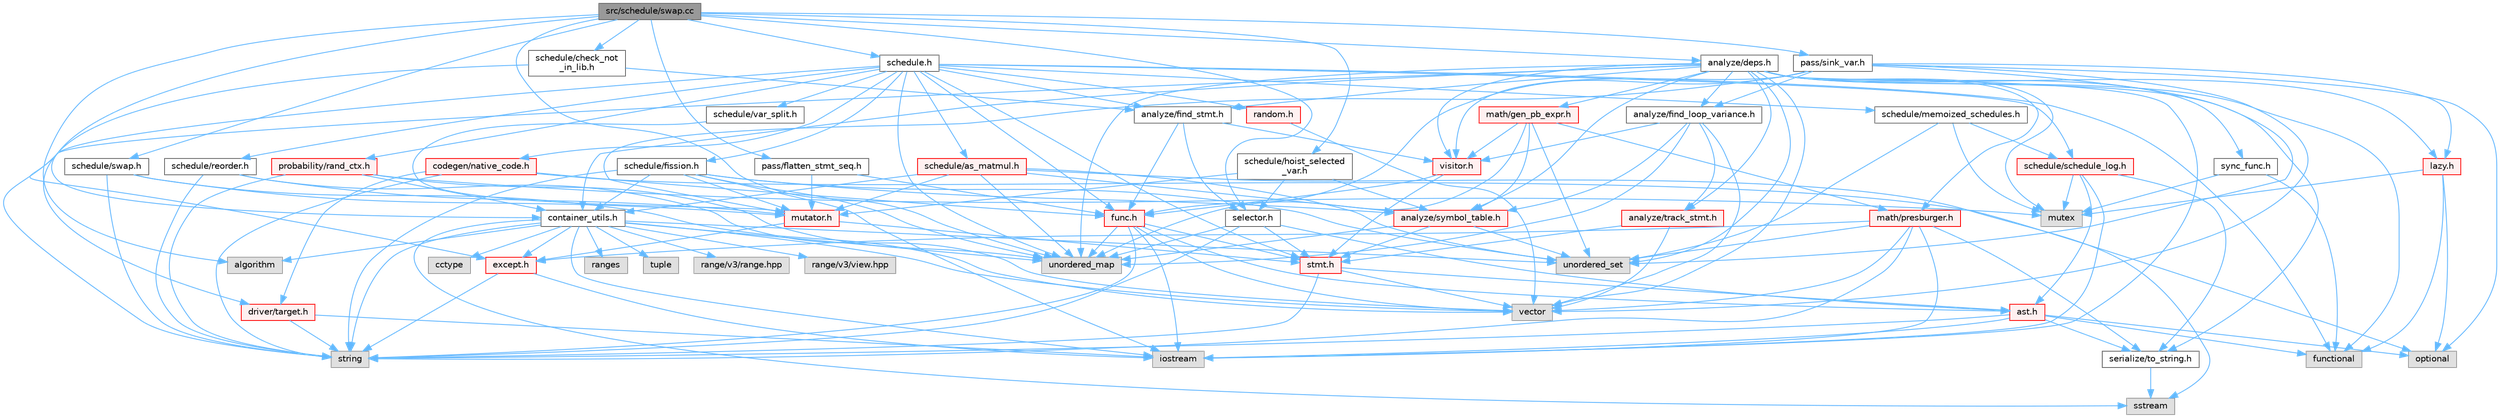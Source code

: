 digraph "src/schedule/swap.cc"
{
 // LATEX_PDF_SIZE
  bgcolor="transparent";
  edge [fontname=Helvetica,fontsize=10,labelfontname=Helvetica,labelfontsize=10];
  node [fontname=Helvetica,fontsize=10,shape=box,height=0.2,width=0.4];
  Node1 [label="src/schedule/swap.cc",height=0.2,width=0.4,color="gray40", fillcolor="grey60", style="filled", fontcolor="black",tooltip=" "];
  Node1 -> Node2 [color="steelblue1",style="solid"];
  Node2 [label="algorithm",height=0.2,width=0.4,color="grey60", fillcolor="#E0E0E0", style="filled",tooltip=" "];
  Node1 -> Node3 [color="steelblue1",style="solid"];
  Node3 [label="unordered_map",height=0.2,width=0.4,color="grey60", fillcolor="#E0E0E0", style="filled",tooltip=" "];
  Node1 -> Node4 [color="steelblue1",style="solid"];
  Node4 [label="analyze/deps.h",height=0.2,width=0.4,color="grey40", fillcolor="white", style="filled",URL="$deps_8h.html",tooltip=" "];
  Node4 -> Node5 [color="steelblue1",style="solid"];
  Node5 [label="functional",height=0.2,width=0.4,color="grey60", fillcolor="#E0E0E0", style="filled",tooltip=" "];
  Node4 -> Node6 [color="steelblue1",style="solid"];
  Node6 [label="iostream",height=0.2,width=0.4,color="grey60", fillcolor="#E0E0E0", style="filled",tooltip=" "];
  Node4 -> Node7 [color="steelblue1",style="solid"];
  Node7 [label="mutex",height=0.2,width=0.4,color="grey60", fillcolor="#E0E0E0", style="filled",tooltip=" "];
  Node4 -> Node8 [color="steelblue1",style="solid"];
  Node8 [label="string",height=0.2,width=0.4,color="grey60", fillcolor="#E0E0E0", style="filled",tooltip=" "];
  Node4 -> Node3 [color="steelblue1",style="solid"];
  Node4 -> Node9 [color="steelblue1",style="solid"];
  Node9 [label="unordered_set",height=0.2,width=0.4,color="grey60", fillcolor="#E0E0E0", style="filled",tooltip=" "];
  Node4 -> Node10 [color="steelblue1",style="solid"];
  Node10 [label="vector",height=0.2,width=0.4,color="grey60", fillcolor="#E0E0E0", style="filled",tooltip=" "];
  Node4 -> Node11 [color="steelblue1",style="solid"];
  Node11 [label="analyze/find_loop_variance.h",height=0.2,width=0.4,color="grey40", fillcolor="white", style="filled",URL="$find__loop__variance_8h.html",tooltip=" "];
  Node11 -> Node3 [color="steelblue1",style="solid"];
  Node11 -> Node10 [color="steelblue1",style="solid"];
  Node11 -> Node12 [color="steelblue1",style="solid"];
  Node12 [label="analyze/symbol_table.h",height=0.2,width=0.4,color="red", fillcolor="#FFF0F0", style="filled",URL="$symbol__table_8h.html",tooltip=" "];
  Node12 -> Node3 [color="steelblue1",style="solid"];
  Node12 -> Node9 [color="steelblue1",style="solid"];
  Node12 -> Node16 [color="steelblue1",style="solid"];
  Node16 [label="stmt.h",height=0.2,width=0.4,color="red", fillcolor="#FFF0F0", style="filled",URL="$stmt_8h.html",tooltip=" "];
  Node16 -> Node8 [color="steelblue1",style="solid"];
  Node16 -> Node10 [color="steelblue1",style="solid"];
  Node16 -> Node17 [color="steelblue1",style="solid"];
  Node17 [label="ast.h",height=0.2,width=0.4,color="red", fillcolor="#FFF0F0", style="filled",URL="$ast_8h.html",tooltip=" "];
  Node17 -> Node5 [color="steelblue1",style="solid"];
  Node17 -> Node6 [color="steelblue1",style="solid"];
  Node17 -> Node19 [color="steelblue1",style="solid"];
  Node19 [label="optional",height=0.2,width=0.4,color="grey60", fillcolor="#E0E0E0", style="filled",tooltip=" "];
  Node17 -> Node8 [color="steelblue1",style="solid"];
  Node17 -> Node32 [color="steelblue1",style="solid"];
  Node32 [label="serialize/to_string.h",height=0.2,width=0.4,color="grey40", fillcolor="white", style="filled",URL="$to__string_8h.html",tooltip=" "];
  Node32 -> Node33 [color="steelblue1",style="solid"];
  Node33 [label="sstream",height=0.2,width=0.4,color="grey60", fillcolor="#E0E0E0", style="filled",tooltip=" "];
  Node11 -> Node52 [color="steelblue1",style="solid"];
  Node52 [label="analyze/track_stmt.h",height=0.2,width=0.4,color="red", fillcolor="#FFF0F0", style="filled",URL="$track__stmt_8h.html",tooltip=" "];
  Node52 -> Node10 [color="steelblue1",style="solid"];
  Node52 -> Node16 [color="steelblue1",style="solid"];
  Node11 -> Node53 [color="steelblue1",style="solid"];
  Node53 [label="visitor.h",height=0.2,width=0.4,color="red", fillcolor="#FFF0F0", style="filled",URL="$visitor_8h.html",tooltip=" "];
  Node53 -> Node57 [color="steelblue1",style="solid"];
  Node57 [label="func.h",height=0.2,width=0.4,color="red", fillcolor="#FFF0F0", style="filled",URL="$func_8h.html",tooltip=" "];
  Node57 -> Node6 [color="steelblue1",style="solid"];
  Node57 -> Node8 [color="steelblue1",style="solid"];
  Node57 -> Node3 [color="steelblue1",style="solid"];
  Node57 -> Node10 [color="steelblue1",style="solid"];
  Node57 -> Node17 [color="steelblue1",style="solid"];
  Node57 -> Node16 [color="steelblue1",style="solid"];
  Node53 -> Node16 [color="steelblue1",style="solid"];
  Node4 -> Node63 [color="steelblue1",style="solid"];
  Node63 [label="analyze/find_stmt.h",height=0.2,width=0.4,color="grey40", fillcolor="white", style="filled",URL="$find__stmt_8h.html",tooltip=" "];
  Node63 -> Node57 [color="steelblue1",style="solid"];
  Node63 -> Node64 [color="steelblue1",style="solid"];
  Node64 [label="selector.h",height=0.2,width=0.4,color="grey40", fillcolor="white", style="filled",URL="$selector_8h.html",tooltip=" "];
  Node64 -> Node8 [color="steelblue1",style="solid"];
  Node64 -> Node3 [color="steelblue1",style="solid"];
  Node64 -> Node17 [color="steelblue1",style="solid"];
  Node64 -> Node16 [color="steelblue1",style="solid"];
  Node63 -> Node53 [color="steelblue1",style="solid"];
  Node4 -> Node12 [color="steelblue1",style="solid"];
  Node4 -> Node52 [color="steelblue1",style="solid"];
  Node4 -> Node37 [color="steelblue1",style="solid"];
  Node37 [label="container_utils.h",height=0.2,width=0.4,color="grey40", fillcolor="white", style="filled",URL="$container__utils_8h.html",tooltip=" "];
  Node37 -> Node2 [color="steelblue1",style="solid"];
  Node37 -> Node38 [color="steelblue1",style="solid"];
  Node38 [label="cctype",height=0.2,width=0.4,color="grey60", fillcolor="#E0E0E0", style="filled",tooltip=" "];
  Node37 -> Node6 [color="steelblue1",style="solid"];
  Node37 -> Node39 [color="steelblue1",style="solid"];
  Node39 [label="ranges",height=0.2,width=0.4,color="grey60", fillcolor="#E0E0E0", style="filled",tooltip=" "];
  Node37 -> Node33 [color="steelblue1",style="solid"];
  Node37 -> Node8 [color="steelblue1",style="solid"];
  Node37 -> Node40 [color="steelblue1",style="solid"];
  Node40 [label="tuple",height=0.2,width=0.4,color="grey60", fillcolor="#E0E0E0", style="filled",tooltip=" "];
  Node37 -> Node3 [color="steelblue1",style="solid"];
  Node37 -> Node9 [color="steelblue1",style="solid"];
  Node37 -> Node10 [color="steelblue1",style="solid"];
  Node37 -> Node41 [color="steelblue1",style="solid"];
  Node41 [label="range/v3/range.hpp",height=0.2,width=0.4,color="grey60", fillcolor="#E0E0E0", style="filled",tooltip=" "];
  Node37 -> Node42 [color="steelblue1",style="solid"];
  Node42 [label="range/v3/view.hpp",height=0.2,width=0.4,color="grey60", fillcolor="#E0E0E0", style="filled",tooltip=" "];
  Node37 -> Node30 [color="steelblue1",style="solid"];
  Node30 [label="except.h",height=0.2,width=0.4,color="red", fillcolor="#FFF0F0", style="filled",URL="$except_8h.html",tooltip=" "];
  Node30 -> Node6 [color="steelblue1",style="solid"];
  Node30 -> Node8 [color="steelblue1",style="solid"];
  Node4 -> Node65 [color="steelblue1",style="solid"];
  Node65 [label="lazy.h",height=0.2,width=0.4,color="red", fillcolor="#FFF0F0", style="filled",URL="$lazy_8h.html",tooltip=" "];
  Node65 -> Node5 [color="steelblue1",style="solid"];
  Node65 -> Node7 [color="steelblue1",style="solid"];
  Node65 -> Node19 [color="steelblue1",style="solid"];
  Node4 -> Node66 [color="steelblue1",style="solid"];
  Node66 [label="math/gen_pb_expr.h",height=0.2,width=0.4,color="red", fillcolor="#FFF0F0", style="filled",URL="$gen__pb__expr_8h.html",tooltip=" "];
  Node66 -> Node3 [color="steelblue1",style="solid"];
  Node66 -> Node9 [color="steelblue1",style="solid"];
  Node66 -> Node12 [color="steelblue1",style="solid"];
  Node66 -> Node68 [color="steelblue1",style="solid"];
  Node68 [label="math/presburger.h",height=0.2,width=0.4,color="red", fillcolor="#FFF0F0", style="filled",URL="$presburger_8h.html",tooltip=" "];
  Node68 -> Node6 [color="steelblue1",style="solid"];
  Node68 -> Node8 [color="steelblue1",style="solid"];
  Node68 -> Node9 [color="steelblue1",style="solid"];
  Node68 -> Node10 [color="steelblue1",style="solid"];
  Node68 -> Node30 [color="steelblue1",style="solid"];
  Node68 -> Node32 [color="steelblue1",style="solid"];
  Node66 -> Node53 [color="steelblue1",style="solid"];
  Node4 -> Node68 [color="steelblue1",style="solid"];
  Node4 -> Node32 [color="steelblue1",style="solid"];
  Node4 -> Node81 [color="steelblue1",style="solid"];
  Node81 [label="sync_func.h",height=0.2,width=0.4,color="grey40", fillcolor="white", style="filled",URL="$sync__func_8h.html",tooltip=" "];
  Node81 -> Node5 [color="steelblue1",style="solid"];
  Node81 -> Node7 [color="steelblue1",style="solid"];
  Node4 -> Node53 [color="steelblue1",style="solid"];
  Node1 -> Node37 [color="steelblue1",style="solid"];
  Node1 -> Node82 [color="steelblue1",style="solid"];
  Node82 [label="pass/flatten_stmt_seq.h",height=0.2,width=0.4,color="grey40", fillcolor="white", style="filled",URL="$flatten__stmt__seq_8h.html",tooltip=" "];
  Node82 -> Node57 [color="steelblue1",style="solid"];
  Node82 -> Node83 [color="steelblue1",style="solid"];
  Node83 [label="mutator.h",height=0.2,width=0.4,color="red", fillcolor="#FFF0F0", style="filled",URL="$mutator_8h.html",tooltip=" "];
  Node83 -> Node30 [color="steelblue1",style="solid"];
  Node83 -> Node16 [color="steelblue1",style="solid"];
  Node1 -> Node84 [color="steelblue1",style="solid"];
  Node84 [label="pass/sink_var.h",height=0.2,width=0.4,color="grey40", fillcolor="white", style="filled",URL="$sink__var_8h.html",tooltip=" "];
  Node84 -> Node19 [color="steelblue1",style="solid"];
  Node84 -> Node9 [color="steelblue1",style="solid"];
  Node84 -> Node10 [color="steelblue1",style="solid"];
  Node84 -> Node11 [color="steelblue1",style="solid"];
  Node84 -> Node57 [color="steelblue1",style="solid"];
  Node84 -> Node65 [color="steelblue1",style="solid"];
  Node84 -> Node83 [color="steelblue1",style="solid"];
  Node84 -> Node53 [color="steelblue1",style="solid"];
  Node1 -> Node85 [color="steelblue1",style="solid"];
  Node85 [label="schedule.h",height=0.2,width=0.4,color="grey40", fillcolor="white", style="filled",URL="$schedule_8h.html",tooltip=" "];
  Node85 -> Node5 [color="steelblue1",style="solid"];
  Node85 -> Node3 [color="steelblue1",style="solid"];
  Node85 -> Node63 [color="steelblue1",style="solid"];
  Node85 -> Node86 [color="steelblue1",style="solid"];
  Node86 [label="codegen/native_code.h",height=0.2,width=0.4,color="red", fillcolor="#FFF0F0", style="filled",URL="$native__code_8h.html",tooltip=" "];
  Node86 -> Node19 [color="steelblue1",style="solid"];
  Node86 -> Node8 [color="steelblue1",style="solid"];
  Node86 -> Node61 [color="steelblue1",style="solid"];
  Node61 [label="driver/target.h",height=0.2,width=0.4,color="red", fillcolor="#FFF0F0", style="filled",URL="$target_8h.html",tooltip=" "];
  Node61 -> Node6 [color="steelblue1",style="solid"];
  Node61 -> Node8 [color="steelblue1",style="solid"];
  Node86 -> Node57 [color="steelblue1",style="solid"];
  Node85 -> Node61 [color="steelblue1",style="solid"];
  Node85 -> Node57 [color="steelblue1",style="solid"];
  Node85 -> Node87 [color="steelblue1",style="solid"];
  Node87 [label="probability/rand_ctx.h",height=0.2,width=0.4,color="red", fillcolor="#FFF0F0", style="filled",URL="$rand__ctx_8h.html",tooltip=" "];
  Node87 -> Node7 [color="steelblue1",style="solid"];
  Node87 -> Node8 [color="steelblue1",style="solid"];
  Node87 -> Node3 [color="steelblue1",style="solid"];
  Node87 -> Node37 [color="steelblue1",style="solid"];
  Node85 -> Node96 [color="steelblue1",style="solid"];
  Node96 [label="random.h",height=0.2,width=0.4,color="red", fillcolor="#FFF0F0", style="filled",URL="$random_8h.html",tooltip=" "];
  Node96 -> Node10 [color="steelblue1",style="solid"];
  Node85 -> Node97 [color="steelblue1",style="solid"];
  Node97 [label="schedule/as_matmul.h",height=0.2,width=0.4,color="red", fillcolor="#FFF0F0", style="filled",URL="$as__matmul_8h.html",tooltip=" "];
  Node97 -> Node33 [color="steelblue1",style="solid"];
  Node97 -> Node3 [color="steelblue1",style="solid"];
  Node97 -> Node9 [color="steelblue1",style="solid"];
  Node97 -> Node12 [color="steelblue1",style="solid"];
  Node97 -> Node37 [color="steelblue1",style="solid"];
  Node97 -> Node83 [color="steelblue1",style="solid"];
  Node85 -> Node102 [color="steelblue1",style="solid"];
  Node102 [label="schedule/fission.h",height=0.2,width=0.4,color="grey40", fillcolor="white", style="filled",URL="$fission_8h.html",tooltip=" "];
  Node102 -> Node6 [color="steelblue1",style="solid"];
  Node102 -> Node8 [color="steelblue1",style="solid"];
  Node102 -> Node3 [color="steelblue1",style="solid"];
  Node102 -> Node9 [color="steelblue1",style="solid"];
  Node102 -> Node12 [color="steelblue1",style="solid"];
  Node102 -> Node37 [color="steelblue1",style="solid"];
  Node102 -> Node83 [color="steelblue1",style="solid"];
  Node85 -> Node103 [color="steelblue1",style="solid"];
  Node103 [label="schedule/memoized_schedules.h",height=0.2,width=0.4,color="grey40", fillcolor="white", style="filled",URL="$memoized__schedules_8h.html",tooltip=" "];
  Node103 -> Node7 [color="steelblue1",style="solid"];
  Node103 -> Node9 [color="steelblue1",style="solid"];
  Node103 -> Node104 [color="steelblue1",style="solid"];
  Node104 [label="schedule/schedule_log.h",height=0.2,width=0.4,color="red", fillcolor="#FFF0F0", style="filled",URL="$schedule__log_8h.html",tooltip=" "];
  Node104 -> Node6 [color="steelblue1",style="solid"];
  Node104 -> Node7 [color="steelblue1",style="solid"];
  Node104 -> Node17 [color="steelblue1",style="solid"];
  Node104 -> Node32 [color="steelblue1",style="solid"];
  Node85 -> Node106 [color="steelblue1",style="solid"];
  Node106 [label="schedule/reorder.h",height=0.2,width=0.4,color="grey40", fillcolor="white", style="filled",URL="$reorder_8h.html",tooltip=" "];
  Node106 -> Node8 [color="steelblue1",style="solid"];
  Node106 -> Node10 [color="steelblue1",style="solid"];
  Node106 -> Node83 [color="steelblue1",style="solid"];
  Node85 -> Node104 [color="steelblue1",style="solid"];
  Node85 -> Node107 [color="steelblue1",style="solid"];
  Node107 [label="schedule/var_split.h",height=0.2,width=0.4,color="grey40", fillcolor="white", style="filled",URL="$var__split_8h.html",tooltip=" "];
  Node107 -> Node83 [color="steelblue1",style="solid"];
  Node85 -> Node16 [color="steelblue1",style="solid"];
  Node1 -> Node108 [color="steelblue1",style="solid"];
  Node108 [label="schedule/check_not\l_in_lib.h",height=0.2,width=0.4,color="grey40", fillcolor="white", style="filled",URL="$check__not__in__lib_8h.html",tooltip=" "];
  Node108 -> Node63 [color="steelblue1",style="solid"];
  Node108 -> Node30 [color="steelblue1",style="solid"];
  Node1 -> Node109 [color="steelblue1",style="solid"];
  Node109 [label="schedule/hoist_selected\l_var.h",height=0.2,width=0.4,color="grey40", fillcolor="white", style="filled",URL="$hoist__selected__var_8h.html",tooltip=" "];
  Node109 -> Node12 [color="steelblue1",style="solid"];
  Node109 -> Node83 [color="steelblue1",style="solid"];
  Node109 -> Node64 [color="steelblue1",style="solid"];
  Node1 -> Node110 [color="steelblue1",style="solid"];
  Node110 [label="schedule/swap.h",height=0.2,width=0.4,color="grey40", fillcolor="white", style="filled",URL="$swap_8h.html",tooltip=" "];
  Node110 -> Node8 [color="steelblue1",style="solid"];
  Node110 -> Node10 [color="steelblue1",style="solid"];
  Node110 -> Node83 [color="steelblue1",style="solid"];
  Node1 -> Node64 [color="steelblue1",style="solid"];
}

